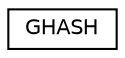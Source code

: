 digraph "Graphical Class Hierarchy"
{
 // LATEX_PDF_SIZE
  edge [fontname="Helvetica",fontsize="10",labelfontname="Helvetica",labelfontsize="10"];
  node [fontname="Helvetica",fontsize="10",shape=record];
  rankdir="LR";
  Node0 [label="GHASH",height=0.2,width=0.4,color="black", fillcolor="white", style="filled",URL="$class_g_h_a_s_h.html",tooltip="Instantiate the GHASH class; this is an internal class used by GMAC and GCM mode"];
}
